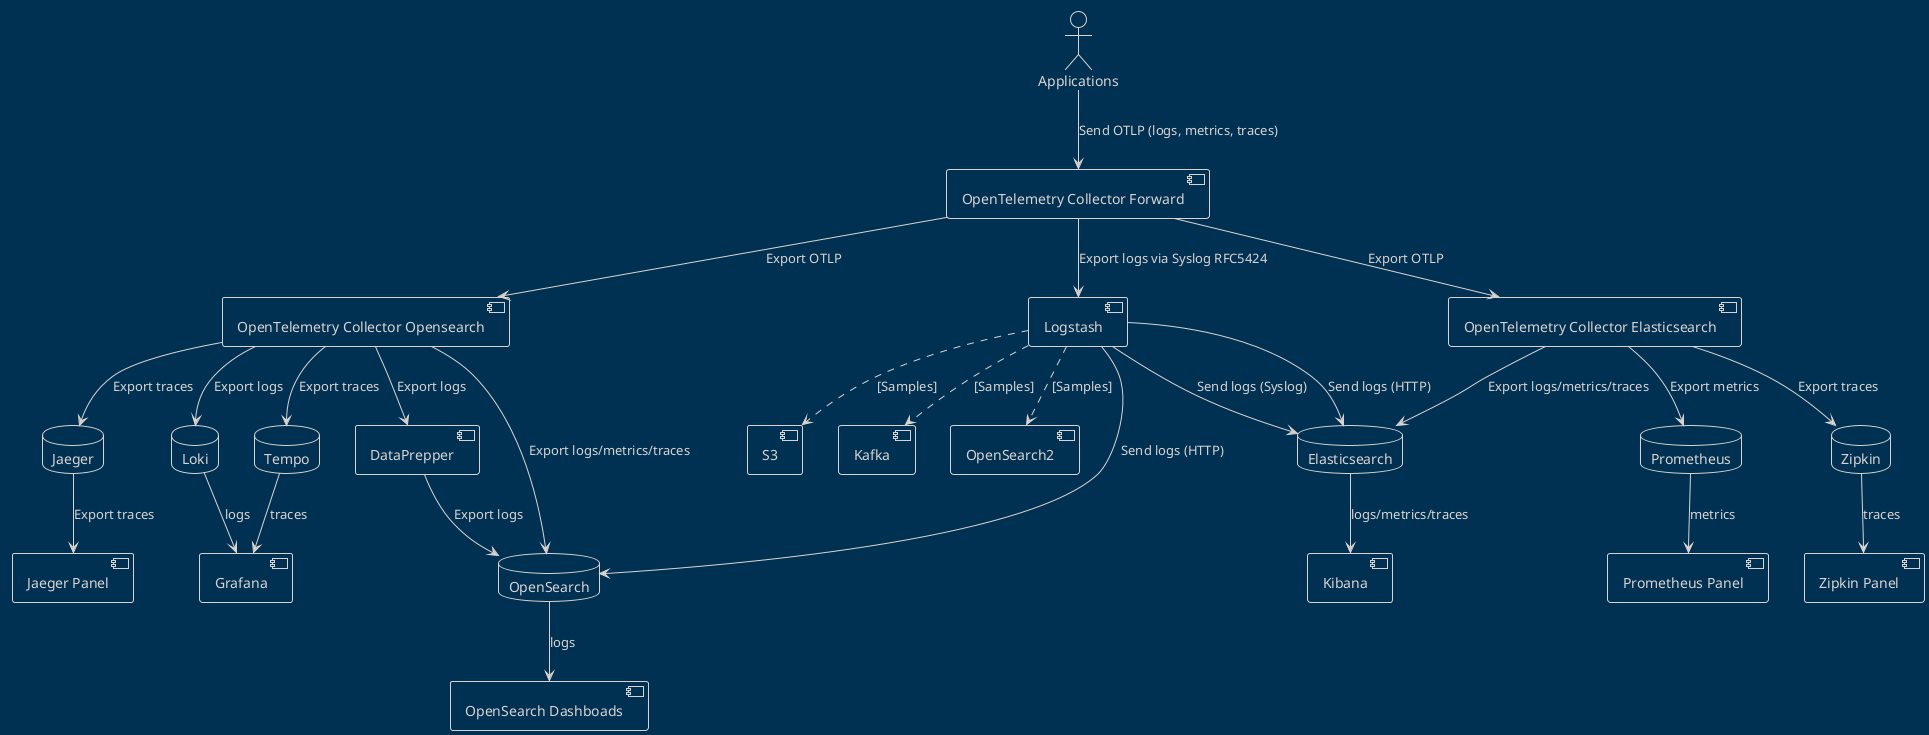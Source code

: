 @startuml
!theme blueprint

actor Applications as App

component "OpenTelemetry Collector Forward" as OtelForward
component "OpenTelemetry Collector Opensearch" as OtelOpensearch
component "Logstash" as Logstash
component "OpenTelemetry Collector Elasticsearch" as OtelElasticsearch
component "S3" as S3
component "Kafka" as Kafka
component "OpenSearch2" as OpenSearch2

database "Jaeger" as Jaeger
database "Loki" as Loki
database "Tempo" as Tempo

component "DataPrepper" as DataPrepper
database "OpenSearch" as OpenSearch

database "Elasticsearch" as Elasticsearch
database "Prometheus" as Prometheus
database "Zipkin" as Zipkin


component "Jaeger Panel" as JaegerPanel
component "Grafana" as Grafana
component "OpenSearch Dashboads" as OpenSearchDashboads
component "Kibana" as Kibana
component "Prometheus Panel" as PrometheusPanel
component "Zipkin Panel" as ZipkinPanel

App --> OtelForward : Send OTLP (logs, metrics, traces)

OtelForward --> OtelOpensearch : Export OTLP
OtelOpensearch --> Jaeger : Export traces
OtelOpensearch --> Loki : Export logs
OtelOpensearch --> Tempo : Export traces
OtelOpensearch --> OpenSearch : Export logs/metrics/traces
OtelOpensearch --> DataPrepper : Export logs
DataPrepper --> OpenSearch : Export logs
OpenSearch --> OpenSearchDashboads : logs

Jaeger --> JaegerPanel : Export traces
Loki --> Grafana : logs
Tempo --> Grafana : traces

OtelForward --> Logstash : Export logs via Syslog RFC5424
Logstash --> Elasticsearch : Send logs (Syslog)
Logstash --> Elasticsearch : Send logs (HTTP)
Logstash --> OpenSearch : Send logs (HTTP)
Logstash ..> S3 : [Samples]
Logstash ..> Kafka : [Samples]
Logstash ..> OpenSearch2 : [Samples]

OtelForward --> OtelElasticsearch : Export OTLP
OtelElasticsearch --> Elasticsearch : Export logs/metrics/traces
OtelElasticsearch --> Prometheus : Export metrics
OtelElasticsearch --> Zipkin : Export traces

Elasticsearch --> Kibana : logs/metrics/traces
Prometheus --> PrometheusPanel : metrics
Zipkin --> ZipkinPanel : traces

@enduml